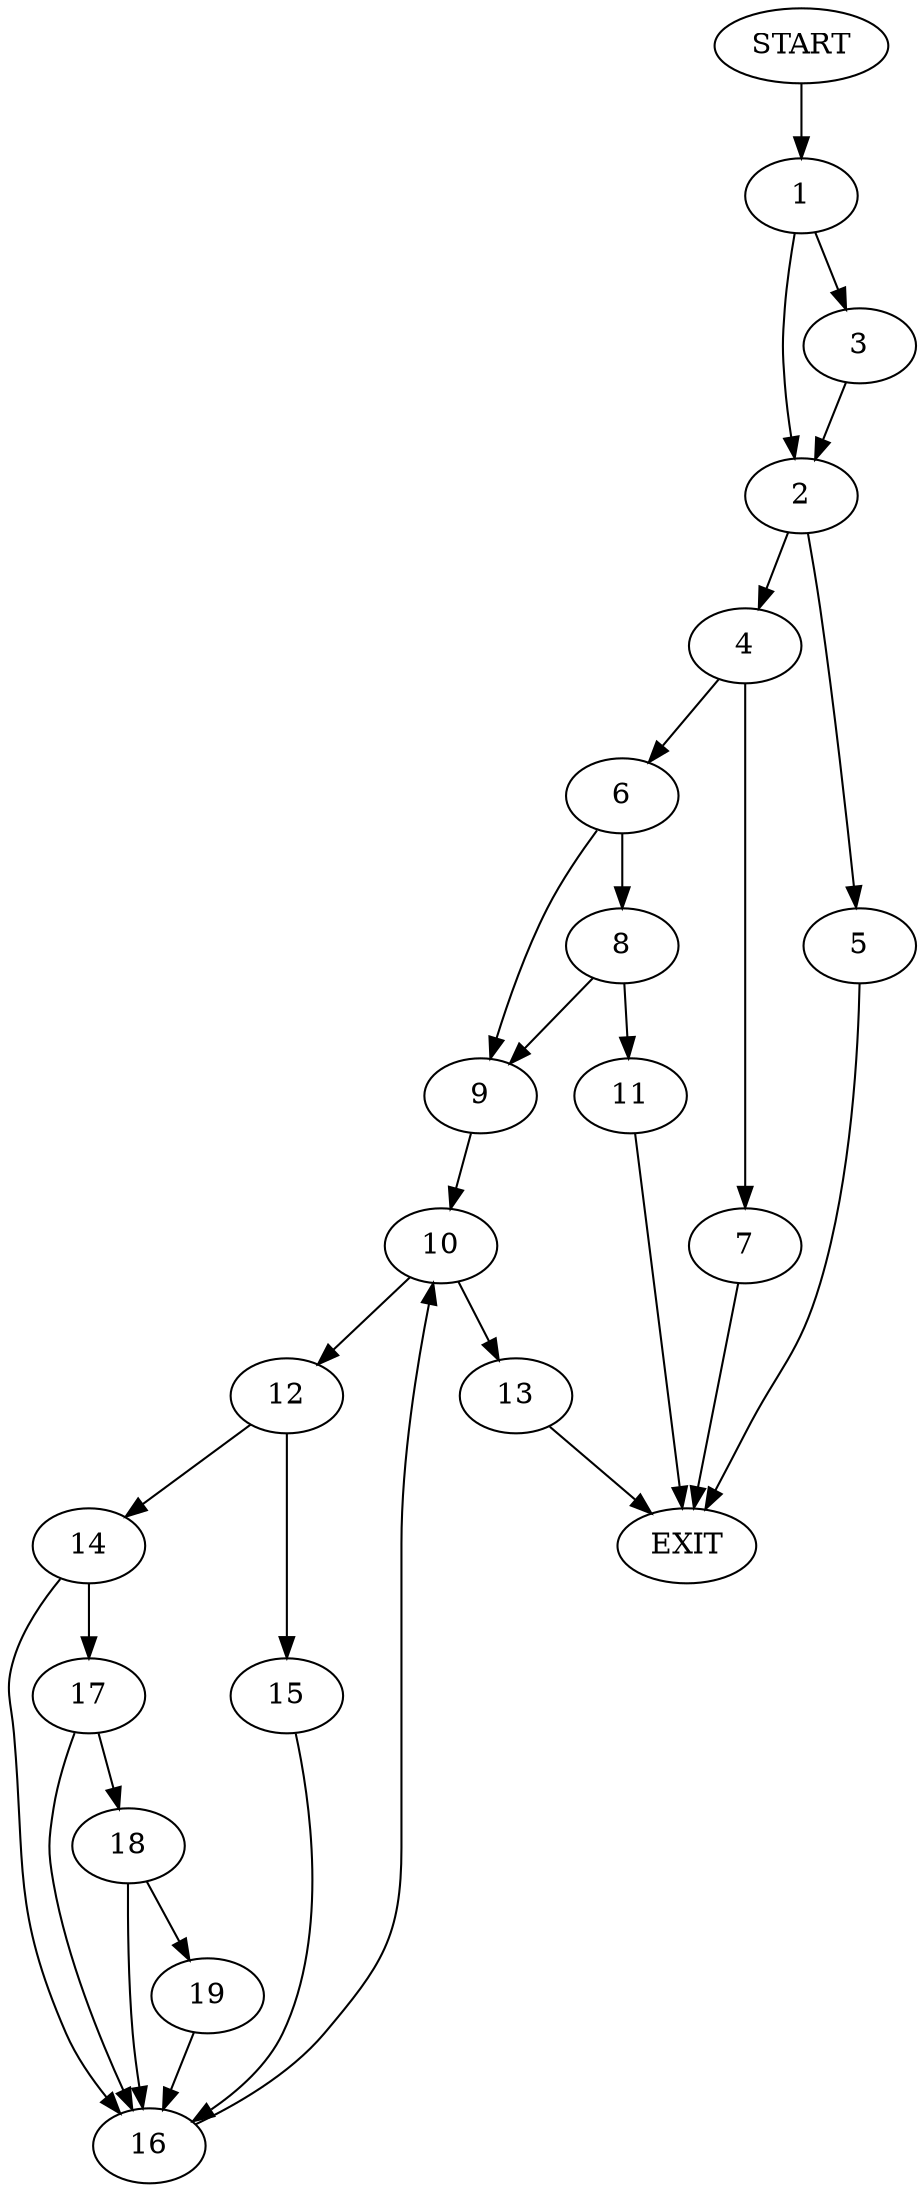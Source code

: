 digraph {
0 [label="START"]
20 [label="EXIT"]
0 -> 1
1 -> 2
1 -> 3
2 -> 4
2 -> 5
3 -> 2
5 -> 20
4 -> 6
4 -> 7
7 -> 20
6 -> 8
6 -> 9
9 -> 10
8 -> 9
8 -> 11
11 -> 20
10 -> 12
10 -> 13
12 -> 14
12 -> 15
13 -> 20
14 -> 16
14 -> 17
15 -> 16
16 -> 10
17 -> 18
17 -> 16
18 -> 19
18 -> 16
19 -> 16
}
